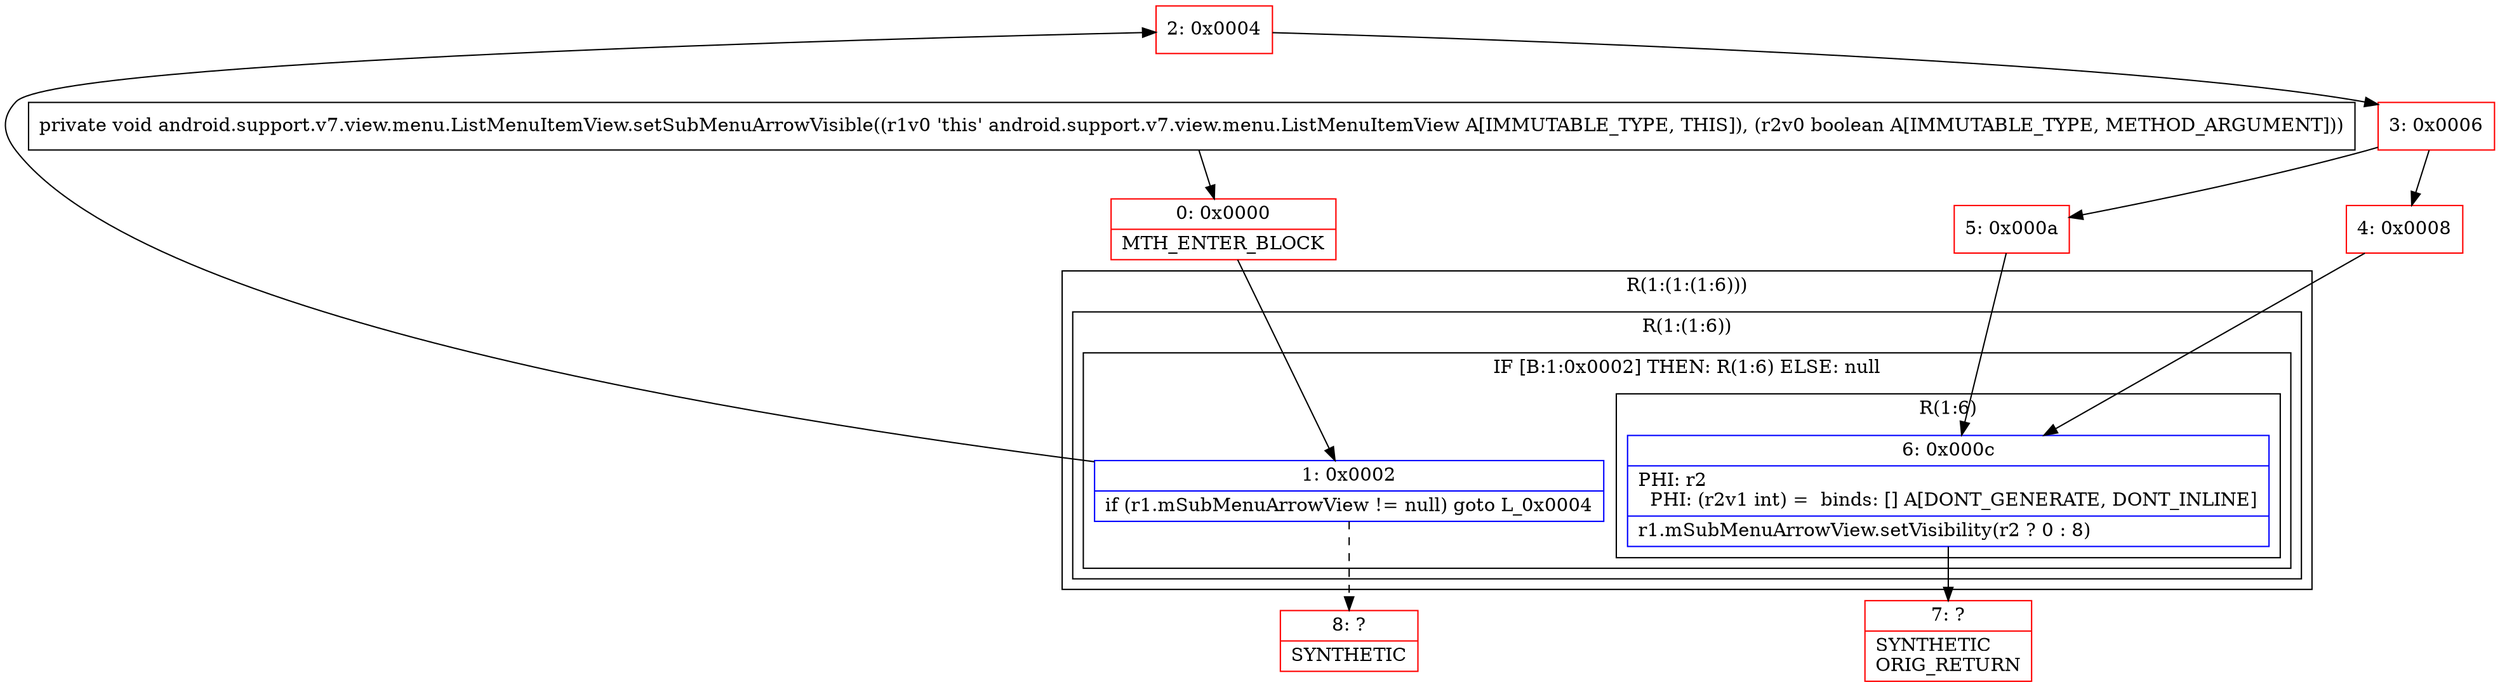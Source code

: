digraph "CFG forandroid.support.v7.view.menu.ListMenuItemView.setSubMenuArrowVisible(Z)V" {
subgraph cluster_Region_1290189034 {
label = "R(1:(1:(1:6)))";
node [shape=record,color=blue];
subgraph cluster_Region_666122204 {
label = "R(1:(1:6))";
node [shape=record,color=blue];
subgraph cluster_IfRegion_473232920 {
label = "IF [B:1:0x0002] THEN: R(1:6) ELSE: null";
node [shape=record,color=blue];
Node_1 [shape=record,label="{1\:\ 0x0002|if (r1.mSubMenuArrowView != null) goto L_0x0004\l}"];
subgraph cluster_Region_1196554699 {
label = "R(1:6)";
node [shape=record,color=blue];
Node_6 [shape=record,label="{6\:\ 0x000c|PHI: r2 \l  PHI: (r2v1 int) =  binds: [] A[DONT_GENERATE, DONT_INLINE]\l|r1.mSubMenuArrowView.setVisibility(r2 ? 0 : 8)\l}"];
}
}
}
}
Node_0 [shape=record,color=red,label="{0\:\ 0x0000|MTH_ENTER_BLOCK\l}"];
Node_2 [shape=record,color=red,label="{2\:\ 0x0004}"];
Node_3 [shape=record,color=red,label="{3\:\ 0x0006}"];
Node_4 [shape=record,color=red,label="{4\:\ 0x0008}"];
Node_5 [shape=record,color=red,label="{5\:\ 0x000a}"];
Node_7 [shape=record,color=red,label="{7\:\ ?|SYNTHETIC\lORIG_RETURN\l}"];
Node_8 [shape=record,color=red,label="{8\:\ ?|SYNTHETIC\l}"];
MethodNode[shape=record,label="{private void android.support.v7.view.menu.ListMenuItemView.setSubMenuArrowVisible((r1v0 'this' android.support.v7.view.menu.ListMenuItemView A[IMMUTABLE_TYPE, THIS]), (r2v0 boolean A[IMMUTABLE_TYPE, METHOD_ARGUMENT])) }"];
MethodNode -> Node_0;
Node_1 -> Node_2;
Node_1 -> Node_8[style=dashed];
Node_6 -> Node_7;
Node_0 -> Node_1;
Node_2 -> Node_3;
Node_3 -> Node_4;
Node_3 -> Node_5;
Node_4 -> Node_6;
Node_5 -> Node_6;
}


